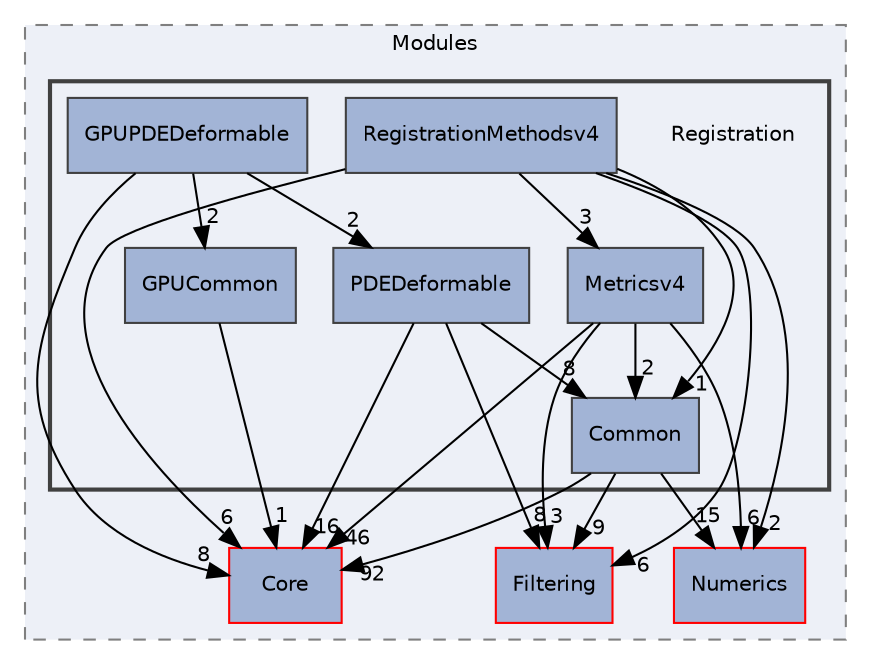 digraph "Registration"
{
 // LATEX_PDF_SIZE
  edge [fontname="Helvetica",fontsize="10",labelfontname="Helvetica",labelfontsize="10"];
  node [fontname="Helvetica",fontsize="10",shape=record];
  compound=true
  subgraph clusterdir_f177c24bf1c87ecaa6e6fdc0bba33350 {
    graph [ bgcolor="#edf0f7", pencolor="grey50", style="filled,dashed,", label="Modules", fontname="Helvetica", fontsize="10", URL="dir_f177c24bf1c87ecaa6e6fdc0bba33350.html"]
  dir_57605c80b6a7e87d0adba2f2655cc3cb [shape=box, label="Numerics", style="filled,", fillcolor="#a2b4d6", color="red", URL="dir_57605c80b6a7e87d0adba2f2655cc3cb.html"];
  dir_6724b11ef9ad676a0a0c31463bff1d93 [shape=box, label="Filtering", style="filled,", fillcolor="#a2b4d6", color="red", URL="dir_6724b11ef9ad676a0a0c31463bff1d93.html"];
  dir_cac7f9cecb9aa42a0bd05452dddd8a21 [shape=box, label="Core", style="filled,", fillcolor="#a2b4d6", color="red", URL="dir_cac7f9cecb9aa42a0bd05452dddd8a21.html"];
  subgraph clusterdir_0ad122d8d0ab9b1e48b88184c41a4a8e {
    graph [ bgcolor="#edf0f7", pencolor="grey25", style="filled,bold,", label="", fontname="Helvetica", fontsize="10", URL="dir_0ad122d8d0ab9b1e48b88184c41a4a8e.html"]
    dir_0ad122d8d0ab9b1e48b88184c41a4a8e [shape=plaintext, label="Registration"];
  dir_d9399f076f2daa9185c46a80ce8bb51d [shape=box, label="Common", style="filled,", fillcolor="#a2b4d6", color="grey25", URL="dir_d9399f076f2daa9185c46a80ce8bb51d.html"];
  dir_50fe1f4dd9f98b7f0f1b3626668dc540 [shape=box, label="GPUCommon", style="filled,", fillcolor="#a2b4d6", color="grey25", URL="dir_50fe1f4dd9f98b7f0f1b3626668dc540.html"];
  dir_847628628971c8ceb43fb52a22f8b6fe [shape=box, label="GPUPDEDeformable", style="filled,", fillcolor="#a2b4d6", color="grey25", URL="dir_847628628971c8ceb43fb52a22f8b6fe.html"];
  dir_ef773e2d868458c7f284575dad67a4b0 [shape=box, label="Metricsv4", style="filled,", fillcolor="#a2b4d6", color="grey25", URL="dir_ef773e2d868458c7f284575dad67a4b0.html"];
  dir_0255e60dfbb4ab528d6a3fad7189beb6 [shape=box, label="PDEDeformable", style="filled,", fillcolor="#a2b4d6", color="grey25", URL="dir_0255e60dfbb4ab528d6a3fad7189beb6.html"];
  dir_c6730ef61e1f782faf61eb7e6fd430cc [shape=box, label="RegistrationMethodsv4", style="filled,", fillcolor="#a2b4d6", color="grey25", URL="dir_c6730ef61e1f782faf61eb7e6fd430cc.html"];
  }
  }
  dir_d9399f076f2daa9185c46a80ce8bb51d->dir_cac7f9cecb9aa42a0bd05452dddd8a21 [headlabel="92", labeldistance=1.5 headhref="dir_000011_000014.html"];
  dir_d9399f076f2daa9185c46a80ce8bb51d->dir_6724b11ef9ad676a0a0c31463bff1d93 [headlabel="9", labeldistance=1.5 headhref="dir_000011_000030.html"];
  dir_d9399f076f2daa9185c46a80ce8bb51d->dir_57605c80b6a7e87d0adba2f2655cc3cb [headlabel="15", labeldistance=1.5 headhref="dir_000011_000210.html"];
  dir_50fe1f4dd9f98b7f0f1b3626668dc540->dir_cac7f9cecb9aa42a0bd05452dddd8a21 [headlabel="1", labeldistance=1.5 headhref="dir_000038_000014.html"];
  dir_847628628971c8ceb43fb52a22f8b6fe->dir_cac7f9cecb9aa42a0bd05452dddd8a21 [headlabel="8", labeldistance=1.5 headhref="dir_000041_000014.html"];
  dir_847628628971c8ceb43fb52a22f8b6fe->dir_0255e60dfbb4ab528d6a3fad7189beb6 [headlabel="2", labeldistance=1.5 headhref="dir_000041_000214.html"];
  dir_847628628971c8ceb43fb52a22f8b6fe->dir_50fe1f4dd9f98b7f0f1b3626668dc540 [headlabel="2", labeldistance=1.5 headhref="dir_000041_000038.html"];
  dir_ef773e2d868458c7f284575dad67a4b0->dir_57605c80b6a7e87d0adba2f2655cc3cb [headlabel="6", labeldistance=1.5 headhref="dir_000202_000210.html"];
  dir_ef773e2d868458c7f284575dad67a4b0->dir_6724b11ef9ad676a0a0c31463bff1d93 [headlabel="3", labeldistance=1.5 headhref="dir_000202_000030.html"];
  dir_ef773e2d868458c7f284575dad67a4b0->dir_cac7f9cecb9aa42a0bd05452dddd8a21 [headlabel="46", labeldistance=1.5 headhref="dir_000202_000014.html"];
  dir_ef773e2d868458c7f284575dad67a4b0->dir_d9399f076f2daa9185c46a80ce8bb51d [headlabel="2", labeldistance=1.5 headhref="dir_000202_000011.html"];
  dir_0255e60dfbb4ab528d6a3fad7189beb6->dir_6724b11ef9ad676a0a0c31463bff1d93 [headlabel="8", labeldistance=1.5 headhref="dir_000214_000030.html"];
  dir_0255e60dfbb4ab528d6a3fad7189beb6->dir_cac7f9cecb9aa42a0bd05452dddd8a21 [headlabel="16", labeldistance=1.5 headhref="dir_000214_000014.html"];
  dir_0255e60dfbb4ab528d6a3fad7189beb6->dir_d9399f076f2daa9185c46a80ce8bb51d [headlabel="8", labeldistance=1.5 headhref="dir_000214_000011.html"];
  dir_c6730ef61e1f782faf61eb7e6fd430cc->dir_57605c80b6a7e87d0adba2f2655cc3cb [headlabel="2", labeldistance=1.5 headhref="dir_000222_000210.html"];
  dir_c6730ef61e1f782faf61eb7e6fd430cc->dir_6724b11ef9ad676a0a0c31463bff1d93 [headlabel="6", labeldistance=1.5 headhref="dir_000222_000030.html"];
  dir_c6730ef61e1f782faf61eb7e6fd430cc->dir_cac7f9cecb9aa42a0bd05452dddd8a21 [headlabel="6", labeldistance=1.5 headhref="dir_000222_000014.html"];
  dir_c6730ef61e1f782faf61eb7e6fd430cc->dir_d9399f076f2daa9185c46a80ce8bb51d [headlabel="1", labeldistance=1.5 headhref="dir_000222_000011.html"];
  dir_c6730ef61e1f782faf61eb7e6fd430cc->dir_ef773e2d868458c7f284575dad67a4b0 [headlabel="3", labeldistance=1.5 headhref="dir_000222_000202.html"];
}
